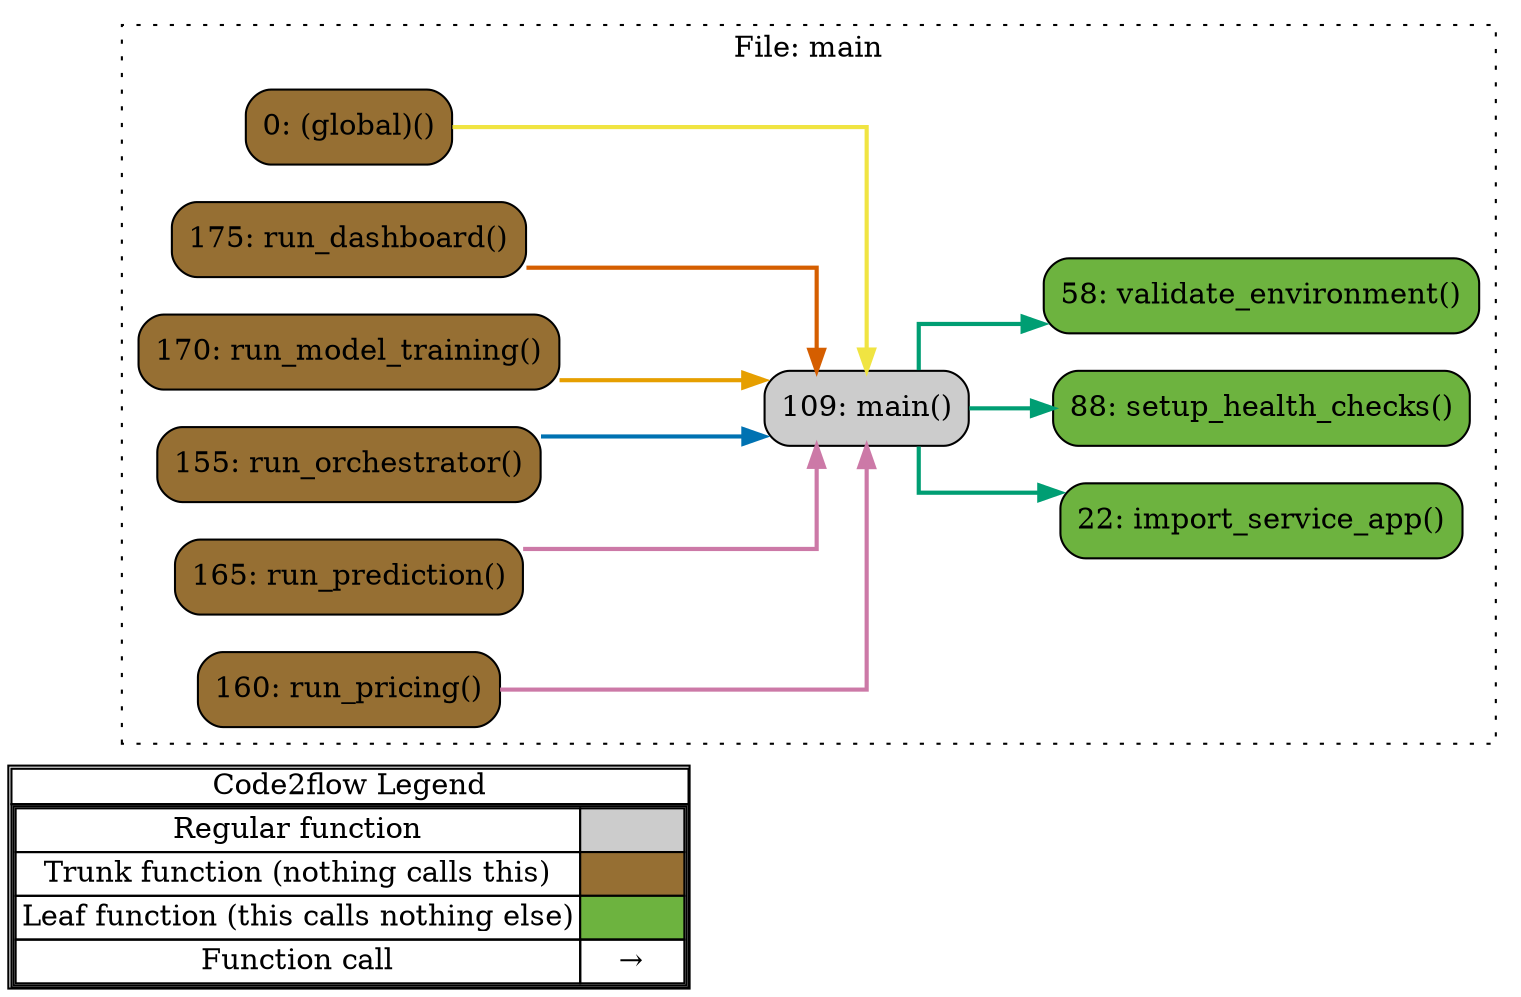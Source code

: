 digraph G {
concentrate=true;
splines="ortho";
rankdir="LR";
subgraph legend{
    rank = min;
    label = "legend";
    Legend [shape=none, margin=0, label = <
        <table cellspacing="0" cellpadding="0" border="1"><tr><td>Code2flow Legend</td></tr><tr><td>
        <table cellspacing="0">
        <tr><td>Regular function</td><td width="50px" bgcolor='#cccccc'></td></tr>
        <tr><td>Trunk function (nothing calls this)</td><td bgcolor='#966F33'></td></tr>
        <tr><td>Leaf function (this calls nothing else)</td><td bgcolor='#6db33f'></td></tr>
        <tr><td>Function call</td><td><font color='black'>&#8594;</font></td></tr>
        </table></td></tr></table>
        >];
}node_654514cc [label="0: (global)()" name="main::(global)" shape="rect" style="rounded,filled" fillcolor="#966F33" ];
node_cec86c0f [label="22: import_service_app()" name="main::import_service_app" shape="rect" style="rounded,filled" fillcolor="#6db33f" ];
node_3bb1db73 [label="109: main()" name="main::main" shape="rect" style="rounded,filled" fillcolor="#cccccc" ];
node_73532abe [label="175: run_dashboard()" name="main::run_dashboard" shape="rect" style="rounded,filled" fillcolor="#966F33" ];
node_0aafcd29 [label="170: run_model_training()" name="main::run_model_training" shape="rect" style="rounded,filled" fillcolor="#966F33" ];
node_800eabc5 [label="155: run_orchestrator()" name="main::run_orchestrator" shape="rect" style="rounded,filled" fillcolor="#966F33" ];
node_dc9eef3f [label="165: run_prediction()" name="main::run_prediction" shape="rect" style="rounded,filled" fillcolor="#966F33" ];
node_4bb0d0b7 [label="160: run_pricing()" name="main::run_pricing" shape="rect" style="rounded,filled" fillcolor="#966F33" ];
node_84ef0dfa [label="88: setup_health_checks()" name="main::setup_health_checks" shape="rect" style="rounded,filled" fillcolor="#6db33f" ];
node_cab53b84 [label="58: validate_environment()" name="main::validate_environment" shape="rect" style="rounded,filled" fillcolor="#6db33f" ];
node_654514cc -> node_3bb1db73 [color="#F0E442" penwidth="2"];
node_3bb1db73 -> node_cec86c0f [color="#009E73" penwidth="2"];
node_3bb1db73 -> node_84ef0dfa [color="#009E73" penwidth="2"];
node_3bb1db73 -> node_cab53b84 [color="#009E73" penwidth="2"];
node_73532abe -> node_3bb1db73 [color="#D55E00" penwidth="2"];
node_0aafcd29 -> node_3bb1db73 [color="#E69F00" penwidth="2"];
node_800eabc5 -> node_3bb1db73 [color="#0072B2" penwidth="2"];
node_dc9eef3f -> node_3bb1db73 [color="#CC79A7" penwidth="2"];
node_4bb0d0b7 -> node_3bb1db73 [color="#CC79A7" penwidth="2"];
subgraph cluster_484a572d {
    node_cec86c0f node_cab53b84 node_84ef0dfa node_3bb1db73 node_800eabc5 node_4bb0d0b7 node_dc9eef3f node_0aafcd29 node_73532abe node_654514cc;
    label="File: main";
    name="main";
    style="filled";
    graph[style=dotted];
};
}
